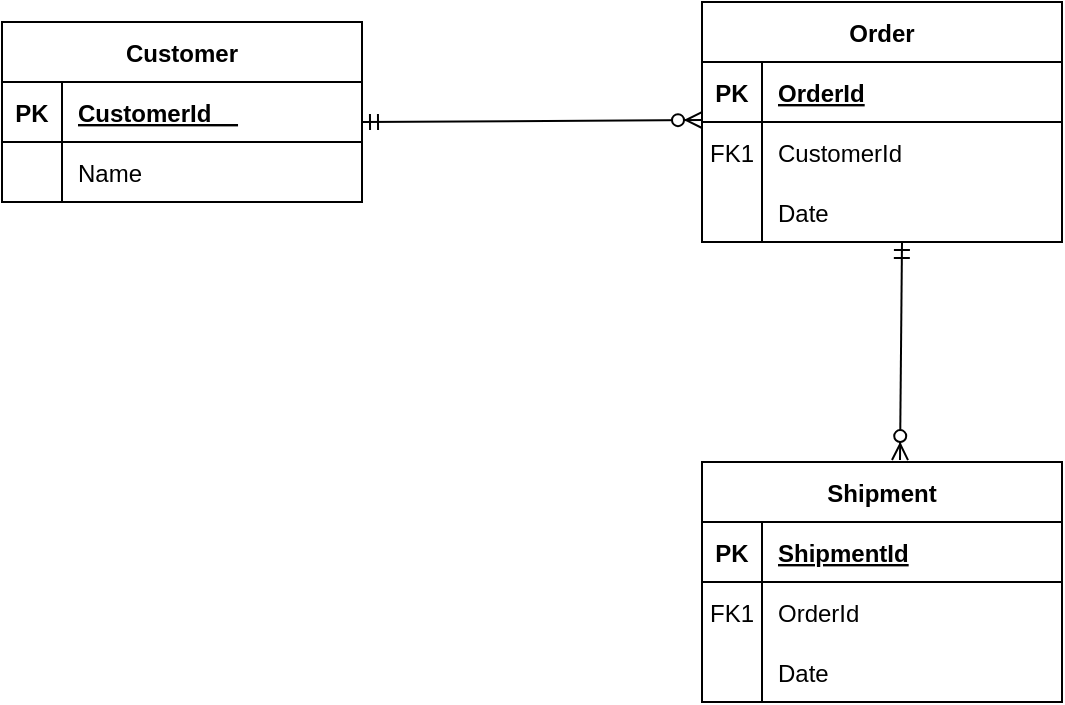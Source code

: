 <mxfile version="20.8.10" type="github">
  <diagram name="Page-1" id="zQNjlGwR3W9Q0wvrO7F5">
    <mxGraphModel dx="1434" dy="754" grid="1" gridSize="10" guides="1" tooltips="1" connect="1" arrows="1" fold="1" page="1" pageScale="1" pageWidth="850" pageHeight="1100" math="0" shadow="0">
      <root>
        <mxCell id="0" />
        <mxCell id="1" parent="0" />
        <mxCell id="1Sti1bbUecp5AoppsQjA-2" value="Customer" style="shape=table;startSize=30;container=1;collapsible=1;childLayout=tableLayout;fixedRows=1;rowLines=0;fontStyle=1;align=center;resizeLast=1;" vertex="1" parent="1">
          <mxGeometry x="70" y="280" width="180" height="90" as="geometry" />
        </mxCell>
        <mxCell id="1Sti1bbUecp5AoppsQjA-3" value="" style="shape=tableRow;horizontal=0;startSize=0;swimlaneHead=0;swimlaneBody=0;fillColor=none;collapsible=0;dropTarget=0;points=[[0,0.5],[1,0.5]];portConstraint=eastwest;top=0;left=0;right=0;bottom=1;" vertex="1" parent="1Sti1bbUecp5AoppsQjA-2">
          <mxGeometry y="30" width="180" height="30" as="geometry" />
        </mxCell>
        <mxCell id="1Sti1bbUecp5AoppsQjA-4" value="PK" style="shape=partialRectangle;connectable=0;fillColor=none;top=0;left=0;bottom=0;right=0;fontStyle=1;overflow=hidden;" vertex="1" parent="1Sti1bbUecp5AoppsQjA-3">
          <mxGeometry width="30" height="30" as="geometry">
            <mxRectangle width="30" height="30" as="alternateBounds" />
          </mxGeometry>
        </mxCell>
        <mxCell id="1Sti1bbUecp5AoppsQjA-5" value="CustomerId    " style="shape=partialRectangle;connectable=0;fillColor=none;top=0;left=0;bottom=0;right=0;align=left;spacingLeft=6;fontStyle=5;overflow=hidden;" vertex="1" parent="1Sti1bbUecp5AoppsQjA-3">
          <mxGeometry x="30" width="150" height="30" as="geometry">
            <mxRectangle width="150" height="30" as="alternateBounds" />
          </mxGeometry>
        </mxCell>
        <mxCell id="1Sti1bbUecp5AoppsQjA-6" value="" style="shape=tableRow;horizontal=0;startSize=0;swimlaneHead=0;swimlaneBody=0;fillColor=none;collapsible=0;dropTarget=0;points=[[0,0.5],[1,0.5]];portConstraint=eastwest;top=0;left=0;right=0;bottom=0;" vertex="1" parent="1Sti1bbUecp5AoppsQjA-2">
          <mxGeometry y="60" width="180" height="30" as="geometry" />
        </mxCell>
        <mxCell id="1Sti1bbUecp5AoppsQjA-7" value="" style="shape=partialRectangle;connectable=0;fillColor=none;top=0;left=0;bottom=0;right=0;editable=1;overflow=hidden;" vertex="1" parent="1Sti1bbUecp5AoppsQjA-6">
          <mxGeometry width="30" height="30" as="geometry">
            <mxRectangle width="30" height="30" as="alternateBounds" />
          </mxGeometry>
        </mxCell>
        <mxCell id="1Sti1bbUecp5AoppsQjA-8" value="Name" style="shape=partialRectangle;connectable=0;fillColor=none;top=0;left=0;bottom=0;right=0;align=left;spacingLeft=6;overflow=hidden;" vertex="1" parent="1Sti1bbUecp5AoppsQjA-6">
          <mxGeometry x="30" width="150" height="30" as="geometry">
            <mxRectangle width="150" height="30" as="alternateBounds" />
          </mxGeometry>
        </mxCell>
        <mxCell id="1Sti1bbUecp5AoppsQjA-42" value="Order" style="shape=table;startSize=30;container=1;collapsible=1;childLayout=tableLayout;fixedRows=1;rowLines=0;fontStyle=1;align=center;resizeLast=1;" vertex="1" parent="1">
          <mxGeometry x="420" y="270" width="180" height="120" as="geometry" />
        </mxCell>
        <mxCell id="1Sti1bbUecp5AoppsQjA-43" value="" style="shape=tableRow;horizontal=0;startSize=0;swimlaneHead=0;swimlaneBody=0;fillColor=none;collapsible=0;dropTarget=0;points=[[0,0.5],[1,0.5]];portConstraint=eastwest;top=0;left=0;right=0;bottom=1;" vertex="1" parent="1Sti1bbUecp5AoppsQjA-42">
          <mxGeometry y="30" width="180" height="30" as="geometry" />
        </mxCell>
        <mxCell id="1Sti1bbUecp5AoppsQjA-44" value="PK" style="shape=partialRectangle;connectable=0;fillColor=none;top=0;left=0;bottom=0;right=0;fontStyle=1;overflow=hidden;" vertex="1" parent="1Sti1bbUecp5AoppsQjA-43">
          <mxGeometry width="30" height="30" as="geometry">
            <mxRectangle width="30" height="30" as="alternateBounds" />
          </mxGeometry>
        </mxCell>
        <mxCell id="1Sti1bbUecp5AoppsQjA-45" value="OrderId" style="shape=partialRectangle;connectable=0;fillColor=none;top=0;left=0;bottom=0;right=0;align=left;spacingLeft=6;fontStyle=5;overflow=hidden;" vertex="1" parent="1Sti1bbUecp5AoppsQjA-43">
          <mxGeometry x="30" width="150" height="30" as="geometry">
            <mxRectangle width="150" height="30" as="alternateBounds" />
          </mxGeometry>
        </mxCell>
        <mxCell id="1Sti1bbUecp5AoppsQjA-46" value="" style="shape=tableRow;horizontal=0;startSize=0;swimlaneHead=0;swimlaneBody=0;fillColor=none;collapsible=0;dropTarget=0;points=[[0,0.5],[1,0.5]];portConstraint=eastwest;top=0;left=0;right=0;bottom=0;" vertex="1" parent="1Sti1bbUecp5AoppsQjA-42">
          <mxGeometry y="60" width="180" height="30" as="geometry" />
        </mxCell>
        <mxCell id="1Sti1bbUecp5AoppsQjA-47" value="FK1" style="shape=partialRectangle;connectable=0;fillColor=none;top=0;left=0;bottom=0;right=0;editable=1;overflow=hidden;" vertex="1" parent="1Sti1bbUecp5AoppsQjA-46">
          <mxGeometry width="30" height="30" as="geometry">
            <mxRectangle width="30" height="30" as="alternateBounds" />
          </mxGeometry>
        </mxCell>
        <mxCell id="1Sti1bbUecp5AoppsQjA-48" value="CustomerId" style="shape=partialRectangle;connectable=0;fillColor=none;top=0;left=0;bottom=0;right=0;align=left;spacingLeft=6;overflow=hidden;" vertex="1" parent="1Sti1bbUecp5AoppsQjA-46">
          <mxGeometry x="30" width="150" height="30" as="geometry">
            <mxRectangle width="150" height="30" as="alternateBounds" />
          </mxGeometry>
        </mxCell>
        <mxCell id="1Sti1bbUecp5AoppsQjA-49" value="" style="shape=tableRow;horizontal=0;startSize=0;swimlaneHead=0;swimlaneBody=0;fillColor=none;collapsible=0;dropTarget=0;points=[[0,0.5],[1,0.5]];portConstraint=eastwest;top=0;left=0;right=0;bottom=0;" vertex="1" parent="1Sti1bbUecp5AoppsQjA-42">
          <mxGeometry y="90" width="180" height="30" as="geometry" />
        </mxCell>
        <mxCell id="1Sti1bbUecp5AoppsQjA-50" value="" style="shape=partialRectangle;connectable=0;fillColor=none;top=0;left=0;bottom=0;right=0;editable=1;overflow=hidden;" vertex="1" parent="1Sti1bbUecp5AoppsQjA-49">
          <mxGeometry width="30" height="30" as="geometry">
            <mxRectangle width="30" height="30" as="alternateBounds" />
          </mxGeometry>
        </mxCell>
        <mxCell id="1Sti1bbUecp5AoppsQjA-51" value="Date" style="shape=partialRectangle;connectable=0;fillColor=none;top=0;left=0;bottom=0;right=0;align=left;spacingLeft=6;overflow=hidden;" vertex="1" parent="1Sti1bbUecp5AoppsQjA-49">
          <mxGeometry x="30" width="150" height="30" as="geometry">
            <mxRectangle width="150" height="30" as="alternateBounds" />
          </mxGeometry>
        </mxCell>
        <mxCell id="1Sti1bbUecp5AoppsQjA-55" value="Shipment" style="shape=table;startSize=30;container=1;collapsible=1;childLayout=tableLayout;fixedRows=1;rowLines=0;fontStyle=1;align=center;resizeLast=1;" vertex="1" parent="1">
          <mxGeometry x="420" y="500" width="180" height="120" as="geometry" />
        </mxCell>
        <mxCell id="1Sti1bbUecp5AoppsQjA-56" value="" style="shape=tableRow;horizontal=0;startSize=0;swimlaneHead=0;swimlaneBody=0;fillColor=none;collapsible=0;dropTarget=0;points=[[0,0.5],[1,0.5]];portConstraint=eastwest;top=0;left=0;right=0;bottom=1;" vertex="1" parent="1Sti1bbUecp5AoppsQjA-55">
          <mxGeometry y="30" width="180" height="30" as="geometry" />
        </mxCell>
        <mxCell id="1Sti1bbUecp5AoppsQjA-57" value="PK" style="shape=partialRectangle;connectable=0;fillColor=none;top=0;left=0;bottom=0;right=0;fontStyle=1;overflow=hidden;" vertex="1" parent="1Sti1bbUecp5AoppsQjA-56">
          <mxGeometry width="30" height="30" as="geometry">
            <mxRectangle width="30" height="30" as="alternateBounds" />
          </mxGeometry>
        </mxCell>
        <mxCell id="1Sti1bbUecp5AoppsQjA-58" value="ShipmentId" style="shape=partialRectangle;connectable=0;fillColor=none;top=0;left=0;bottom=0;right=0;align=left;spacingLeft=6;fontStyle=5;overflow=hidden;" vertex="1" parent="1Sti1bbUecp5AoppsQjA-56">
          <mxGeometry x="30" width="150" height="30" as="geometry">
            <mxRectangle width="150" height="30" as="alternateBounds" />
          </mxGeometry>
        </mxCell>
        <mxCell id="1Sti1bbUecp5AoppsQjA-59" value="" style="shape=tableRow;horizontal=0;startSize=0;swimlaneHead=0;swimlaneBody=0;fillColor=none;collapsible=0;dropTarget=0;points=[[0,0.5],[1,0.5]];portConstraint=eastwest;top=0;left=0;right=0;bottom=0;" vertex="1" parent="1Sti1bbUecp5AoppsQjA-55">
          <mxGeometry y="60" width="180" height="30" as="geometry" />
        </mxCell>
        <mxCell id="1Sti1bbUecp5AoppsQjA-60" value="FK1" style="shape=partialRectangle;connectable=0;fillColor=none;top=0;left=0;bottom=0;right=0;editable=1;overflow=hidden;" vertex="1" parent="1Sti1bbUecp5AoppsQjA-59">
          <mxGeometry width="30" height="30" as="geometry">
            <mxRectangle width="30" height="30" as="alternateBounds" />
          </mxGeometry>
        </mxCell>
        <mxCell id="1Sti1bbUecp5AoppsQjA-61" value="OrderId" style="shape=partialRectangle;connectable=0;fillColor=none;top=0;left=0;bottom=0;right=0;align=left;spacingLeft=6;overflow=hidden;" vertex="1" parent="1Sti1bbUecp5AoppsQjA-59">
          <mxGeometry x="30" width="150" height="30" as="geometry">
            <mxRectangle width="150" height="30" as="alternateBounds" />
          </mxGeometry>
        </mxCell>
        <mxCell id="1Sti1bbUecp5AoppsQjA-62" value="" style="shape=tableRow;horizontal=0;startSize=0;swimlaneHead=0;swimlaneBody=0;fillColor=none;collapsible=0;dropTarget=0;points=[[0,0.5],[1,0.5]];portConstraint=eastwest;top=0;left=0;right=0;bottom=0;" vertex="1" parent="1Sti1bbUecp5AoppsQjA-55">
          <mxGeometry y="90" width="180" height="30" as="geometry" />
        </mxCell>
        <mxCell id="1Sti1bbUecp5AoppsQjA-63" value="" style="shape=partialRectangle;connectable=0;fillColor=none;top=0;left=0;bottom=0;right=0;editable=1;overflow=hidden;" vertex="1" parent="1Sti1bbUecp5AoppsQjA-62">
          <mxGeometry width="30" height="30" as="geometry">
            <mxRectangle width="30" height="30" as="alternateBounds" />
          </mxGeometry>
        </mxCell>
        <mxCell id="1Sti1bbUecp5AoppsQjA-64" value="Date" style="shape=partialRectangle;connectable=0;fillColor=none;top=0;left=0;bottom=0;right=0;align=left;spacingLeft=6;overflow=hidden;" vertex="1" parent="1Sti1bbUecp5AoppsQjA-62">
          <mxGeometry x="30" width="150" height="30" as="geometry">
            <mxRectangle width="150" height="30" as="alternateBounds" />
          </mxGeometry>
        </mxCell>
        <mxCell id="1Sti1bbUecp5AoppsQjA-74" value="" style="fontSize=12;html=1;endArrow=ERzeroToMany;startArrow=ERmandOne;rounded=0;entryX=0;entryY=-0.033;entryDx=0;entryDy=0;entryPerimeter=0;" edge="1" parent="1" target="1Sti1bbUecp5AoppsQjA-46">
          <mxGeometry width="100" height="100" relative="1" as="geometry">
            <mxPoint x="250" y="330" as="sourcePoint" />
            <mxPoint x="350" y="230" as="targetPoint" />
          </mxGeometry>
        </mxCell>
        <mxCell id="1Sti1bbUecp5AoppsQjA-75" value="" style="fontSize=12;html=1;endArrow=ERzeroToMany;startArrow=ERmandOne;rounded=0;entryX=0.55;entryY=-0.008;entryDx=0;entryDy=0;entryPerimeter=0;" edge="1" parent="1" target="1Sti1bbUecp5AoppsQjA-55">
          <mxGeometry width="100" height="100" relative="1" as="geometry">
            <mxPoint x="520" y="390" as="sourcePoint" />
            <mxPoint x="520" y="459.01" as="targetPoint" />
          </mxGeometry>
        </mxCell>
      </root>
    </mxGraphModel>
  </diagram>
</mxfile>
